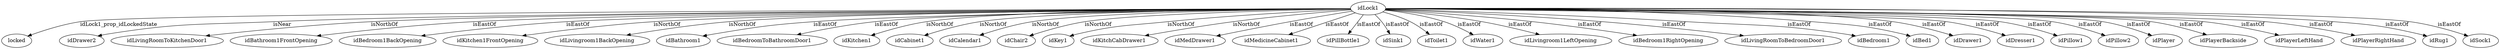 strict digraph  {
idLock1 [node_type=entity_node];
locked [node_type=property_node];
idDrawer2 [node_type=entity_node];
idLivingRoomToKitchenDoor1 [node_type=entity_node];
idBathroom1FrontOpening [node_type=entity_node];
idBedroom1BackOpening [node_type=entity_node];
idKitchen1FrontOpening [node_type=entity_node];
idLivingroom1BackOpening [node_type=entity_node];
idBathroom1 [node_type=entity_node];
idBedroomToBathroomDoor1 [node_type=entity_node];
idKitchen1 [node_type=entity_node];
idCabinet1 [node_type=entity_node];
idCalendar1 [node_type=entity_node];
idChair2 [node_type=entity_node];
idKey1 [node_type=entity_node];
idKitchCabDrawer1 [node_type=entity_node];
idMedDrawer1 [node_type=entity_node];
idMedicineCabinet1 [node_type=entity_node];
idPillBottle1 [node_type=entity_node];
idSink1 [node_type=entity_node];
idToilet1 [node_type=entity_node];
idWater1 [node_type=entity_node];
idLivingroom1LeftOpening [node_type=entity_node];
idBedroom1RightOpening [node_type=entity_node];
idLivingRoomToBedroomDoor1 [node_type=entity_node];
idBedroom1 [node_type=entity_node];
idBed1 [node_type=entity_node];
idDrawer1 [node_type=entity_node];
idDresser1 [node_type=entity_node];
idPillow1 [node_type=entity_node];
idPillow2 [node_type=entity_node];
idPlayer [node_type=entity_node];
idPlayerBackside [node_type=entity_node];
idPlayerLeftHand [node_type=entity_node];
idPlayerRightHand [node_type=entity_node];
idRug1 [node_type=entity_node];
idSock1 [node_type=entity_node];
idLock1 -> locked  [edge_type=property, label=idLock1_prop_idLockedState];
idLock1 -> idDrawer2  [edge_type=relationship, label=isNear];
idLock1 -> idLivingRoomToKitchenDoor1  [edge_type=relationship, label=isNorthOf];
idLock1 -> idBathroom1FrontOpening  [edge_type=relationship, label=isEastOf];
idLock1 -> idBedroom1BackOpening  [edge_type=relationship, label=isEastOf];
idLock1 -> idKitchen1FrontOpening  [edge_type=relationship, label=isNorthOf];
idLock1 -> idLivingroom1BackOpening  [edge_type=relationship, label=isNorthOf];
idLock1 -> idBathroom1  [edge_type=relationship, label=isEastOf];
idLock1 -> idBedroomToBathroomDoor1  [edge_type=relationship, label=isEastOf];
idLock1 -> idKitchen1  [edge_type=relationship, label=isNorthOf];
idLock1 -> idCabinet1  [edge_type=relationship, label=isNorthOf];
idLock1 -> idCalendar1  [edge_type=relationship, label=isNorthOf];
idLock1 -> idChair2  [edge_type=relationship, label=isNorthOf];
idLock1 -> idKey1  [edge_type=relationship, label=isNorthOf];
idLock1 -> idKitchCabDrawer1  [edge_type=relationship, label=isNorthOf];
idLock1 -> idMedDrawer1  [edge_type=relationship, label=isEastOf];
idLock1 -> idMedicineCabinet1  [edge_type=relationship, label=isEastOf];
idLock1 -> idPillBottle1  [edge_type=relationship, label=isEastOf];
idLock1 -> idSink1  [edge_type=relationship, label=isEastOf];
idLock1 -> idToilet1  [edge_type=relationship, label=isEastOf];
idLock1 -> idWater1  [edge_type=relationship, label=isEastOf];
idLock1 -> idLivingroom1LeftOpening  [edge_type=relationship, label=isEastOf];
idLock1 -> idBedroom1RightOpening  [edge_type=relationship, label=isEastOf];
idLock1 -> idLivingRoomToBedroomDoor1  [edge_type=relationship, label=isEastOf];
idLock1 -> idBedroom1  [edge_type=relationship, label=isEastOf];
idLock1 -> idBed1  [edge_type=relationship, label=isEastOf];
idLock1 -> idDrawer1  [edge_type=relationship, label=isEastOf];
idLock1 -> idDresser1  [edge_type=relationship, label=isEastOf];
idLock1 -> idPillow1  [edge_type=relationship, label=isEastOf];
idLock1 -> idPillow2  [edge_type=relationship, label=isEastOf];
idLock1 -> idPlayer  [edge_type=relationship, label=isEastOf];
idLock1 -> idPlayerBackside  [edge_type=relationship, label=isEastOf];
idLock1 -> idPlayerLeftHand  [edge_type=relationship, label=isEastOf];
idLock1 -> idPlayerRightHand  [edge_type=relationship, label=isEastOf];
idLock1 -> idRug1  [edge_type=relationship, label=isEastOf];
idLock1 -> idSock1  [edge_type=relationship, label=isEastOf];
}
